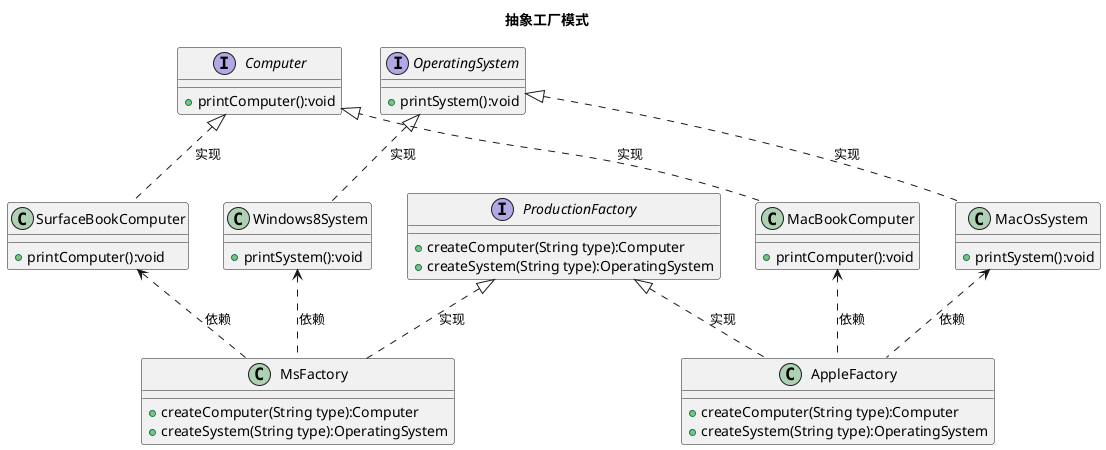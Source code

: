 @startuml
title:抽象工厂模式

interface Computer{
+printComputer():void
}

class SurfaceBookComputer{
+printComputer():void
}

class MacBookComputer{
+printComputer():void
}

Computer<|..SurfaceBookComputer:实现
Computer<|..MacBookComputer:实现

interface ProductionFactory{
+createComputer(String type):Computer
+createSystem(String type):OperatingSystem
}

class MsFactory{
+createComputer(String type):Computer
+createSystem(String type):OperatingSystem
}

class AppleFactory{
+createComputer(String type):Computer
+createSystem(String type):OperatingSystem
}

ProductionFactory<|..MsFactory:实现
ProductionFactory<|..AppleFactory:实现

interface OperatingSystem{
+printSystem():void
}

class Windows8System{
+printSystem():void
}

class MacOsSystem{
+printSystem():void
}

OperatingSystem<|..MacOsSystem:实现
OperatingSystem<|..Windows8System:实现

SurfaceBookComputer<..MsFactory:依赖
Windows8System<..MsFactory:依赖
MacBookComputer<..AppleFactory:依赖
MacOsSystem<..AppleFactory:依赖

/'缺点：在于产品类的扩展，将会是十分费力的，
假如在需要加入新的产品，那么几乎所有的工厂
类都需要进行修改，所以在使用抽象工厂模式时，
对产品等级结构的划分是十分重要的。'/

@enduml